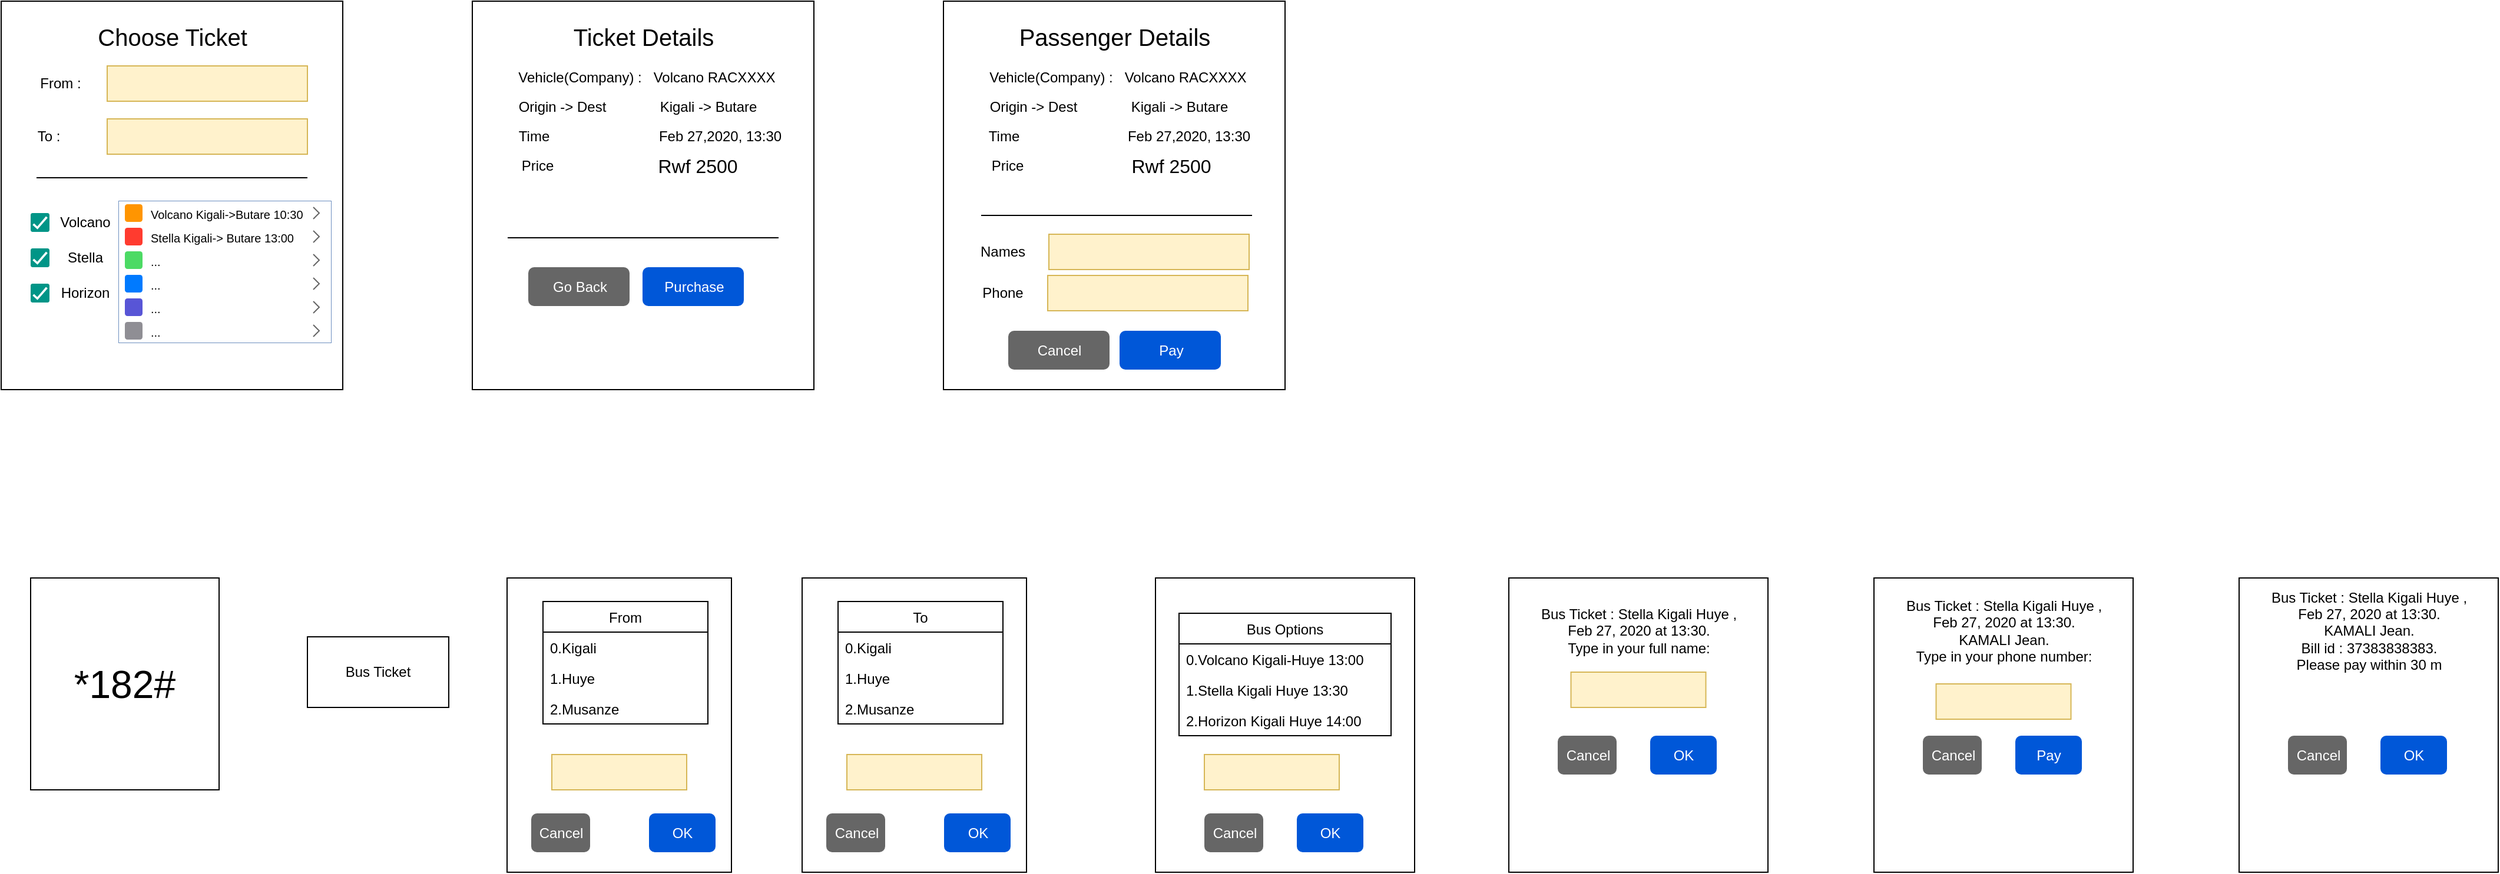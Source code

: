 <mxfile version="12.6.2" type="github">
  <diagram id="mRv1oApL9GqqJDqWDolJ" name="Page-1">
    <mxGraphModel dx="1038" dy="609" grid="1" gridSize="10" guides="1" tooltips="1" connect="1" arrows="1" fold="1" page="1" pageScale="1" pageWidth="3300" pageHeight="4681" math="0" shadow="0">
      <root>
        <mxCell id="0"/>
        <mxCell id="1" parent="0"/>
        <mxCell id="lNPg05Z-FwE8nWvxI-h8-1" value="" style="rounded=0;whiteSpace=wrap;html=1;" parent="1" vertex="1">
          <mxGeometry x="30" y="30" width="290" height="330" as="geometry"/>
        </mxCell>
        <mxCell id="lNPg05Z-FwE8nWvxI-h8-2" value="&lt;font style=&quot;font-size: 20px&quot;&gt;Choose Ticket&lt;/font&gt;" style="text;html=1;resizable=0;autosize=1;align=center;verticalAlign=middle;points=[];fillColor=none;strokeColor=none;rounded=0;" parent="1" vertex="1">
          <mxGeometry x="105" y="50" width="140" height="20" as="geometry"/>
        </mxCell>
        <mxCell id="lNPg05Z-FwE8nWvxI-h8-3" value="From : " style="text;html=1;resizable=0;autosize=1;align=center;verticalAlign=middle;points=[];fillColor=none;strokeColor=none;rounded=0;" parent="1" vertex="1">
          <mxGeometry x="55" y="90" width="50" height="20" as="geometry"/>
        </mxCell>
        <mxCell id="lNPg05Z-FwE8nWvxI-h8-4" value="To : " style="text;html=1;resizable=0;autosize=1;align=center;verticalAlign=middle;points=[];fillColor=none;strokeColor=none;rounded=0;" parent="1" vertex="1">
          <mxGeometry x="55" y="135" width="30" height="20" as="geometry"/>
        </mxCell>
        <mxCell id="lNPg05Z-FwE8nWvxI-h8-5" value="" style="rounded=0;whiteSpace=wrap;html=1;fillColor=#fff2cc;strokeColor=#d6b656;" parent="1" vertex="1">
          <mxGeometry x="120" y="85" width="170" height="30" as="geometry"/>
        </mxCell>
        <mxCell id="lNPg05Z-FwE8nWvxI-h8-6" value="" style="rounded=0;whiteSpace=wrap;html=1;fillColor=#fff2cc;strokeColor=#d6b656;" parent="1" vertex="1">
          <mxGeometry x="120" y="130" width="170" height="30" as="geometry"/>
        </mxCell>
        <mxCell id="lNPg05Z-FwE8nWvxI-h8-7" value="" style="endArrow=none;html=1;" parent="1" edge="1">
          <mxGeometry width="50" height="50" relative="1" as="geometry">
            <mxPoint x="60" y="180" as="sourcePoint"/>
            <mxPoint x="290" y="180" as="targetPoint"/>
          </mxGeometry>
        </mxCell>
        <mxCell id="lNPg05Z-FwE8nWvxI-h8-8" value="" style="dashed=0;labelPosition=right;align=left;shape=mxgraph.gmdl.checkbox;strokeColor=none;fillColor=#009587;strokeWidth=2;aspect=fixed;" parent="1" vertex="1">
          <mxGeometry x="55" y="210" width="16" height="16" as="geometry"/>
        </mxCell>
        <mxCell id="lNPg05Z-FwE8nWvxI-h8-9" value="" style="dashed=0;labelPosition=right;align=left;shape=mxgraph.gmdl.checkbox;strokeColor=none;fillColor=#009587;strokeWidth=2;aspect=fixed;" parent="1" vertex="1">
          <mxGeometry x="55" y="240" width="16" height="16" as="geometry"/>
        </mxCell>
        <mxCell id="lNPg05Z-FwE8nWvxI-h8-10" value="" style="dashed=0;labelPosition=right;align=left;shape=mxgraph.gmdl.checkbox;strokeColor=none;fillColor=#009587;strokeWidth=2;aspect=fixed;" parent="1" vertex="1">
          <mxGeometry x="55" y="270" width="16" height="16" as="geometry"/>
        </mxCell>
        <mxCell id="lNPg05Z-FwE8nWvxI-h8-11" value="Volcano" style="text;html=1;resizable=0;autosize=1;align=center;verticalAlign=middle;points=[];fillColor=none;strokeColor=none;rounded=0;" parent="1" vertex="1">
          <mxGeometry x="71" y="208" width="60" height="20" as="geometry"/>
        </mxCell>
        <mxCell id="lNPg05Z-FwE8nWvxI-h8-12" value="Stella" style="text;html=1;resizable=0;autosize=1;align=center;verticalAlign=middle;points=[];fillColor=none;strokeColor=none;rounded=0;" parent="1" vertex="1">
          <mxGeometry x="81" y="238" width="40" height="20" as="geometry"/>
        </mxCell>
        <mxCell id="lNPg05Z-FwE8nWvxI-h8-13" value="Horizon" style="text;html=1;resizable=0;autosize=1;align=center;verticalAlign=middle;points=[];fillColor=none;strokeColor=none;rounded=0;" parent="1" vertex="1">
          <mxGeometry x="71" y="268" width="60" height="20" as="geometry"/>
        </mxCell>
        <mxCell id="lNPg05Z-FwE8nWvxI-h8-21" value="" style="shape=rect;strokeColor=#6c8ebf;fillColor=#dae8fc;shadow=0;" parent="1" vertex="1">
          <mxGeometry x="130" y="200" width="180" height="120" as="geometry"/>
        </mxCell>
        <mxCell id="lNPg05Z-FwE8nWvxI-h8-22" value="Volcano Kigali-&gt;Butare 10:30" style="shape=rect;strokeColor=none;fontSize=10;fontColor=#000000;resizeWidth=1;align=left;spacingLeft=25;spacingTop=2;" parent="lNPg05Z-FwE8nWvxI-h8-21" vertex="1">
          <mxGeometry width="180" height="20" relative="1" as="geometry"/>
        </mxCell>
        <mxCell id="lNPg05Z-FwE8nWvxI-h8-23" value="" style="shape=rect;rounded=1;rSize=3;strokeColor=none;fillColor=#FF9501;" parent="lNPg05Z-FwE8nWvxI-h8-22" vertex="1">
          <mxGeometry y="0.5" width="15" height="15" relative="1" as="geometry">
            <mxPoint x="5" y="-7.5" as="offset"/>
          </mxGeometry>
        </mxCell>
        <mxCell id="lNPg05Z-FwE8nWvxI-h8-24" value="" style="shape=mxgraph.ios7.misc.right;strokeColor=#666666;" parent="lNPg05Z-FwE8nWvxI-h8-22" vertex="1">
          <mxGeometry x="1" y="0.5" width="5" height="10" relative="1" as="geometry">
            <mxPoint x="-15" y="-5" as="offset"/>
          </mxGeometry>
        </mxCell>
        <mxCell id="lNPg05Z-FwE8nWvxI-h8-25" value="Stella Kigali-&gt; Butare 13:00" style="shape=rect;strokeColor=none;fontSize=10;fontColor=#000000;resizeWidth=1;align=left;spacingLeft=25;spacingTop=2;" parent="lNPg05Z-FwE8nWvxI-h8-21" vertex="1">
          <mxGeometry width="180" height="20" relative="1" as="geometry">
            <mxPoint y="20" as="offset"/>
          </mxGeometry>
        </mxCell>
        <mxCell id="lNPg05Z-FwE8nWvxI-h8-26" value="" style="shape=rect;rounded=1;rSize=3;strokeColor=none;fillColor=#FF3B2F;" parent="lNPg05Z-FwE8nWvxI-h8-25" vertex="1">
          <mxGeometry y="0.5" width="15" height="15" relative="1" as="geometry">
            <mxPoint x="5" y="-7.5" as="offset"/>
          </mxGeometry>
        </mxCell>
        <mxCell id="lNPg05Z-FwE8nWvxI-h8-27" value="" style="shape=mxgraph.ios7.misc.right;strokeColor=#666666;" parent="lNPg05Z-FwE8nWvxI-h8-25" vertex="1">
          <mxGeometry x="1" y="0.5" width="5" height="10" relative="1" as="geometry">
            <mxPoint x="-15" y="-5" as="offset"/>
          </mxGeometry>
        </mxCell>
        <mxCell id="lNPg05Z-FwE8nWvxI-h8-28" value="..." style="shape=rect;strokeColor=none;fontSize=10;fontColor=#000000;resizeWidth=1;align=left;spacingLeft=25;spacingTop=2;" parent="lNPg05Z-FwE8nWvxI-h8-21" vertex="1">
          <mxGeometry width="180" height="20" relative="1" as="geometry">
            <mxPoint y="40" as="offset"/>
          </mxGeometry>
        </mxCell>
        <mxCell id="lNPg05Z-FwE8nWvxI-h8-29" value="" style="shape=rect;rounded=1;rSize=3;strokeColor=none;fillColor=#4CDA64;" parent="lNPg05Z-FwE8nWvxI-h8-28" vertex="1">
          <mxGeometry y="0.5" width="15" height="15" relative="1" as="geometry">
            <mxPoint x="5" y="-7.5" as="offset"/>
          </mxGeometry>
        </mxCell>
        <mxCell id="lNPg05Z-FwE8nWvxI-h8-30" value="" style="shape=mxgraph.ios7.misc.right;strokeColor=#666666;" parent="lNPg05Z-FwE8nWvxI-h8-28" vertex="1">
          <mxGeometry x="1" y="0.5" width="5" height="10" relative="1" as="geometry">
            <mxPoint x="-15" y="-5" as="offset"/>
          </mxGeometry>
        </mxCell>
        <mxCell id="lNPg05Z-FwE8nWvxI-h8-31" value="..." style="shape=rect;strokeColor=none;fontSize=10;fontColor=#000000;resizeWidth=1;align=left;spacingLeft=25;spacingTop=2;" parent="lNPg05Z-FwE8nWvxI-h8-21" vertex="1">
          <mxGeometry width="180" height="20" relative="1" as="geometry">
            <mxPoint y="60" as="offset"/>
          </mxGeometry>
        </mxCell>
        <mxCell id="lNPg05Z-FwE8nWvxI-h8-32" value="" style="shape=rect;rounded=1;rSize=3;strokeColor=none;fillColor=#007AFF;" parent="lNPg05Z-FwE8nWvxI-h8-31" vertex="1">
          <mxGeometry y="0.5" width="15" height="15" relative="1" as="geometry">
            <mxPoint x="5" y="-7.5" as="offset"/>
          </mxGeometry>
        </mxCell>
        <mxCell id="lNPg05Z-FwE8nWvxI-h8-33" value="" style="shape=mxgraph.ios7.misc.right;strokeColor=#666666;" parent="lNPg05Z-FwE8nWvxI-h8-31" vertex="1">
          <mxGeometry x="1" y="0.5" width="5" height="10" relative="1" as="geometry">
            <mxPoint x="-15" y="-5" as="offset"/>
          </mxGeometry>
        </mxCell>
        <mxCell id="lNPg05Z-FwE8nWvxI-h8-34" value="..." style="shape=rect;strokeColor=none;fontSize=10;fontColor=#000000;resizeWidth=1;align=left;spacingLeft=25;spacingTop=2;" parent="lNPg05Z-FwE8nWvxI-h8-21" vertex="1">
          <mxGeometry width="180" height="20" relative="1" as="geometry">
            <mxPoint y="80" as="offset"/>
          </mxGeometry>
        </mxCell>
        <mxCell id="lNPg05Z-FwE8nWvxI-h8-35" value="" style="shape=rect;rounded=1;rSize=3;strokeColor=none;fillColor=#5855D6;" parent="lNPg05Z-FwE8nWvxI-h8-34" vertex="1">
          <mxGeometry y="0.5" width="15" height="15" relative="1" as="geometry">
            <mxPoint x="5" y="-7.5" as="offset"/>
          </mxGeometry>
        </mxCell>
        <mxCell id="lNPg05Z-FwE8nWvxI-h8-36" value="" style="shape=mxgraph.ios7.misc.right;strokeColor=#666666;" parent="lNPg05Z-FwE8nWvxI-h8-34" vertex="1">
          <mxGeometry x="1" y="0.5" width="5" height="10" relative="1" as="geometry">
            <mxPoint x="-15" y="-5" as="offset"/>
          </mxGeometry>
        </mxCell>
        <mxCell id="lNPg05Z-FwE8nWvxI-h8-37" value="..." style="shape=rect;strokeColor=none;fontSize=10;fontColor=#000000;resizeWidth=1;align=left;spacingLeft=25;spacingTop=2;" parent="lNPg05Z-FwE8nWvxI-h8-21" vertex="1">
          <mxGeometry width="180" height="20" relative="1" as="geometry">
            <mxPoint y="100" as="offset"/>
          </mxGeometry>
        </mxCell>
        <mxCell id="lNPg05Z-FwE8nWvxI-h8-38" value="" style="shape=rect;rounded=1;rSize=3;strokeColor=none;fillColor=#8F8E94;" parent="lNPg05Z-FwE8nWvxI-h8-37" vertex="1">
          <mxGeometry y="0.5" width="15" height="15" relative="1" as="geometry">
            <mxPoint x="5" y="-7.5" as="offset"/>
          </mxGeometry>
        </mxCell>
        <mxCell id="lNPg05Z-FwE8nWvxI-h8-39" value="" style="shape=mxgraph.ios7.misc.right;strokeColor=#666666;" parent="lNPg05Z-FwE8nWvxI-h8-37" vertex="1">
          <mxGeometry x="1" y="0.5" width="5" height="10" relative="1" as="geometry">
            <mxPoint x="-15" y="-5" as="offset"/>
          </mxGeometry>
        </mxCell>
        <mxCell id="z6ciGfWp9YnBP6KKBopy-1" value="" style="rounded=0;whiteSpace=wrap;html=1;" vertex="1" parent="1">
          <mxGeometry x="430" y="30" width="290" height="330" as="geometry"/>
        </mxCell>
        <mxCell id="z6ciGfWp9YnBP6KKBopy-2" value="&lt;font style=&quot;font-size: 20px&quot;&gt;Ticket Details&lt;/font&gt;" style="text;html=1;resizable=0;autosize=1;align=center;verticalAlign=middle;points=[];fillColor=none;strokeColor=none;rounded=0;strokeWidth=8;" vertex="1" parent="1">
          <mxGeometry x="510" y="50" width="130" height="20" as="geometry"/>
        </mxCell>
        <mxCell id="z6ciGfWp9YnBP6KKBopy-7" value="" style="endArrow=none;html=1;" edge="1" parent="1">
          <mxGeometry width="50" height="50" relative="1" as="geometry">
            <mxPoint x="460" y="231" as="sourcePoint"/>
            <mxPoint x="690" y="231" as="targetPoint"/>
          </mxGeometry>
        </mxCell>
        <mxCell id="z6ciGfWp9YnBP6KKBopy-33" value="Volcano RACXXXX" style="text;html=1;resizable=0;autosize=1;align=center;verticalAlign=middle;points=[];fillColor=none;strokeColor=none;rounded=0;" vertex="1" parent="1">
          <mxGeometry x="579.5" y="85" width="110" height="20" as="geometry"/>
        </mxCell>
        <mxCell id="z6ciGfWp9YnBP6KKBopy-34" value="Vehicle(Company) :" style="text;html=1;resizable=0;autosize=1;align=center;verticalAlign=middle;points=[];fillColor=none;strokeColor=none;rounded=0;" vertex="1" parent="1">
          <mxGeometry x="460.5" y="85" width="120" height="20" as="geometry"/>
        </mxCell>
        <mxCell id="z6ciGfWp9YnBP6KKBopy-35" value="Kigali -&amp;gt; Butare" style="text;html=1;resizable=0;autosize=1;align=center;verticalAlign=middle;points=[];fillColor=none;strokeColor=none;rounded=0;" vertex="1" parent="1">
          <mxGeometry x="579.5" y="110" width="100" height="20" as="geometry"/>
        </mxCell>
        <mxCell id="z6ciGfWp9YnBP6KKBopy-36" value="Origin -&amp;gt; Dest" style="text;html=1;resizable=0;autosize=1;align=center;verticalAlign=middle;points=[];fillColor=none;strokeColor=none;rounded=0;" vertex="1" parent="1">
          <mxGeometry x="460.5" y="110" width="90" height="20" as="geometry"/>
        </mxCell>
        <mxCell id="z6ciGfWp9YnBP6KKBopy-37" value="&lt;font style=&quot;font-size: 16px&quot;&gt;Rwf 2500&lt;/font&gt;" style="text;html=1;resizable=0;autosize=1;align=center;verticalAlign=middle;points=[];fillColor=none;strokeColor=none;rounded=0;" vertex="1" parent="1">
          <mxGeometry x="580.5" y="160" width="80" height="20" as="geometry"/>
        </mxCell>
        <mxCell id="z6ciGfWp9YnBP6KKBopy-38" value="Price" style="text;html=1;resizable=0;autosize=1;align=center;verticalAlign=middle;points=[];fillColor=none;strokeColor=none;rounded=0;" vertex="1" parent="1">
          <mxGeometry x="465" y="160" width="40" height="20" as="geometry"/>
        </mxCell>
        <mxCell id="z6ciGfWp9YnBP6KKBopy-40" value="Purchase" style="rounded=1;fillColor=#0057D8;align=center;strokeColor=none;html=1;fontColor=#ffffff;fontSize=12" vertex="1" parent="1">
          <mxGeometry x="574.5" y="256" width="86" height="33" as="geometry"/>
        </mxCell>
        <mxCell id="z6ciGfWp9YnBP6KKBopy-42" value="Go Back" style="rounded=1;fillColor=#666666;align=center;strokeColor=none;html=1;fontColor=#ffffff;fontSize=12" vertex="1" parent="1">
          <mxGeometry x="477.5" y="256" width="86" height="33" as="geometry"/>
        </mxCell>
        <mxCell id="z6ciGfWp9YnBP6KKBopy-43" value="" style="rounded=0;whiteSpace=wrap;html=1;" vertex="1" parent="1">
          <mxGeometry x="830" y="30" width="290" height="330" as="geometry"/>
        </mxCell>
        <mxCell id="z6ciGfWp9YnBP6KKBopy-44" value="&lt;font style=&quot;font-size: 20px&quot;&gt;Passenger Details&lt;/font&gt;" style="text;html=1;resizable=0;autosize=1;align=center;verticalAlign=middle;points=[];fillColor=none;strokeColor=none;rounded=0;strokeWidth=8;" vertex="1" parent="1">
          <mxGeometry x="885" y="50" width="180" height="20" as="geometry"/>
        </mxCell>
        <mxCell id="z6ciGfWp9YnBP6KKBopy-45" value="" style="endArrow=none;html=1;" edge="1" parent="1">
          <mxGeometry width="50" height="50" relative="1" as="geometry">
            <mxPoint x="862" y="212" as="sourcePoint"/>
            <mxPoint x="1092" y="212" as="targetPoint"/>
          </mxGeometry>
        </mxCell>
        <mxCell id="z6ciGfWp9YnBP6KKBopy-46" value="Volcano RACXXXX" style="text;html=1;resizable=0;autosize=1;align=center;verticalAlign=middle;points=[];fillColor=none;strokeColor=none;rounded=0;" vertex="1" parent="1">
          <mxGeometry x="979.5" y="85" width="110" height="20" as="geometry"/>
        </mxCell>
        <mxCell id="z6ciGfWp9YnBP6KKBopy-47" value="Vehicle(Company) :" style="text;html=1;resizable=0;autosize=1;align=center;verticalAlign=middle;points=[];fillColor=none;strokeColor=none;rounded=0;" vertex="1" parent="1">
          <mxGeometry x="860.5" y="85" width="120" height="20" as="geometry"/>
        </mxCell>
        <mxCell id="z6ciGfWp9YnBP6KKBopy-48" value="Kigali -&amp;gt; Butare" style="text;html=1;resizable=0;autosize=1;align=center;verticalAlign=middle;points=[];fillColor=none;strokeColor=none;rounded=0;" vertex="1" parent="1">
          <mxGeometry x="979.5" y="110" width="100" height="20" as="geometry"/>
        </mxCell>
        <mxCell id="z6ciGfWp9YnBP6KKBopy-49" value="Origin -&amp;gt; Dest" style="text;html=1;resizable=0;autosize=1;align=center;verticalAlign=middle;points=[];fillColor=none;strokeColor=none;rounded=0;" vertex="1" parent="1">
          <mxGeometry x="860.5" y="110" width="90" height="20" as="geometry"/>
        </mxCell>
        <mxCell id="z6ciGfWp9YnBP6KKBopy-50" value="&lt;font style=&quot;font-size: 16px&quot;&gt;Rwf 2500&lt;/font&gt;" style="text;html=1;resizable=0;autosize=1;align=center;verticalAlign=middle;points=[];fillColor=none;strokeColor=none;rounded=0;" vertex="1" parent="1">
          <mxGeometry x="982.5" y="160" width="80" height="20" as="geometry"/>
        </mxCell>
        <mxCell id="z6ciGfWp9YnBP6KKBopy-51" value="Price" style="text;html=1;resizable=0;autosize=1;align=center;verticalAlign=middle;points=[];fillColor=none;strokeColor=none;rounded=0;" vertex="1" parent="1">
          <mxGeometry x="864" y="160" width="40" height="20" as="geometry"/>
        </mxCell>
        <mxCell id="z6ciGfWp9YnBP6KKBopy-52" value="Pay" style="rounded=1;fillColor=#0057D8;align=center;strokeColor=none;html=1;fontColor=#ffffff;fontSize=12" vertex="1" parent="1">
          <mxGeometry x="979.5" y="310" width="86" height="33" as="geometry"/>
        </mxCell>
        <mxCell id="z6ciGfWp9YnBP6KKBopy-53" value="Cancel" style="rounded=1;fillColor=#666666;align=center;strokeColor=none;html=1;fontColor=#ffffff;fontSize=12" vertex="1" parent="1">
          <mxGeometry x="885" y="310" width="86" height="33" as="geometry"/>
        </mxCell>
        <mxCell id="z6ciGfWp9YnBP6KKBopy-54" value="&lt;font style=&quot;font-size: 12px&quot;&gt;Feb 27,2020, 13:30&lt;/font&gt;" style="text;html=1;resizable=0;autosize=1;align=center;verticalAlign=middle;points=[];fillColor=none;strokeColor=none;rounded=0;" vertex="1" parent="1">
          <mxGeometry x="579.5" y="135" width="120" height="20" as="geometry"/>
        </mxCell>
        <mxCell id="z6ciGfWp9YnBP6KKBopy-55" value="Time" style="text;html=1;resizable=0;autosize=1;align=center;verticalAlign=middle;points=[];fillColor=none;strokeColor=none;rounded=0;" vertex="1" parent="1">
          <mxGeometry x="462" y="135" width="40" height="20" as="geometry"/>
        </mxCell>
        <mxCell id="z6ciGfWp9YnBP6KKBopy-56" value="&lt;font style=&quot;font-size: 12px&quot;&gt;Feb 27,2020, 13:30&lt;/font&gt;" style="text;html=1;resizable=0;autosize=1;align=center;verticalAlign=middle;points=[];fillColor=none;strokeColor=none;rounded=0;" vertex="1" parent="1">
          <mxGeometry x="978" y="135" width="120" height="20" as="geometry"/>
        </mxCell>
        <mxCell id="z6ciGfWp9YnBP6KKBopy-57" value="Time" style="text;html=1;resizable=0;autosize=1;align=center;verticalAlign=middle;points=[];fillColor=none;strokeColor=none;rounded=0;" vertex="1" parent="1">
          <mxGeometry x="860.5" y="135" width="40" height="20" as="geometry"/>
        </mxCell>
        <mxCell id="z6ciGfWp9YnBP6KKBopy-58" value="Names" style="text;html=1;resizable=0;autosize=1;align=center;verticalAlign=middle;points=[];fillColor=none;strokeColor=none;rounded=0;" vertex="1" parent="1">
          <mxGeometry x="854.5" y="233" width="50" height="20" as="geometry"/>
        </mxCell>
        <mxCell id="z6ciGfWp9YnBP6KKBopy-59" value="Phone" style="text;html=1;resizable=0;autosize=1;align=center;verticalAlign=middle;points=[];fillColor=none;strokeColor=none;rounded=0;" vertex="1" parent="1">
          <mxGeometry x="854.5" y="268" width="50" height="20" as="geometry"/>
        </mxCell>
        <mxCell id="z6ciGfWp9YnBP6KKBopy-60" value="" style="rounded=0;whiteSpace=wrap;html=1;fillColor=#fff2cc;strokeColor=#d6b656;" vertex="1" parent="1">
          <mxGeometry x="919.5" y="228" width="170" height="30" as="geometry"/>
        </mxCell>
        <mxCell id="z6ciGfWp9YnBP6KKBopy-61" value="" style="rounded=0;whiteSpace=wrap;html=1;fillColor=#fff2cc;strokeColor=#d6b656;" vertex="1" parent="1">
          <mxGeometry x="918.5" y="263" width="170" height="30" as="geometry"/>
        </mxCell>
        <mxCell id="z6ciGfWp9YnBP6KKBopy-65" value="&lt;font style=&quot;font-size: 33px&quot;&gt;*182#&lt;/font&gt;" style="rounded=0;whiteSpace=wrap;html=1;strokeWidth=1;fillColor=#FFFFFF;strokeColor=#000000;" vertex="1" parent="1">
          <mxGeometry x="55" y="520" width="160" height="180" as="geometry"/>
        </mxCell>
        <mxCell id="z6ciGfWp9YnBP6KKBopy-66" value="Bus Ticket" style="rounded=0;whiteSpace=wrap;html=1;strokeColor=#000000;strokeWidth=1;fillColor=#FFFFFF;" vertex="1" parent="1">
          <mxGeometry x="290" y="570" width="120" height="60" as="geometry"/>
        </mxCell>
        <mxCell id="z6ciGfWp9YnBP6KKBopy-67" value="" style="rounded=0;whiteSpace=wrap;html=1;strokeColor=#000000;strokeWidth=1;fillColor=#FFFFFF;" vertex="1" parent="1">
          <mxGeometry x="459.5" y="520" width="190.5" height="250" as="geometry"/>
        </mxCell>
        <mxCell id="z6ciGfWp9YnBP6KKBopy-70" value="From" style="swimlane;fontStyle=0;childLayout=stackLayout;horizontal=1;startSize=26;fillColor=none;horizontalStack=0;resizeParent=1;resizeParentMax=0;resizeLast=0;collapsible=1;marginBottom=0;strokeColor=#000000;strokeWidth=1;" vertex="1" parent="1">
          <mxGeometry x="490" y="540" width="140" height="104" as="geometry">
            <mxRectangle x="720" y="540" width="60" height="26" as="alternateBounds"/>
          </mxGeometry>
        </mxCell>
        <mxCell id="z6ciGfWp9YnBP6KKBopy-71" value="0.Kigali" style="text;strokeColor=none;fillColor=none;align=left;verticalAlign=top;spacingLeft=4;spacingRight=4;overflow=hidden;rotatable=0;points=[[0,0.5],[1,0.5]];portConstraint=eastwest;" vertex="1" parent="z6ciGfWp9YnBP6KKBopy-70">
          <mxGeometry y="26" width="140" height="26" as="geometry"/>
        </mxCell>
        <mxCell id="z6ciGfWp9YnBP6KKBopy-72" value="1.Huye&#xa;" style="text;strokeColor=none;fillColor=none;align=left;verticalAlign=top;spacingLeft=4;spacingRight=4;overflow=hidden;rotatable=0;points=[[0,0.5],[1,0.5]];portConstraint=eastwest;" vertex="1" parent="z6ciGfWp9YnBP6KKBopy-70">
          <mxGeometry y="52" width="140" height="26" as="geometry"/>
        </mxCell>
        <mxCell id="z6ciGfWp9YnBP6KKBopy-73" value="2.Musanze" style="text;strokeColor=none;fillColor=none;align=left;verticalAlign=top;spacingLeft=4;spacingRight=4;overflow=hidden;rotatable=0;points=[[0,0.5],[1,0.5]];portConstraint=eastwest;" vertex="1" parent="z6ciGfWp9YnBP6KKBopy-70">
          <mxGeometry y="78" width="140" height="26" as="geometry"/>
        </mxCell>
        <mxCell id="z6ciGfWp9YnBP6KKBopy-75" value="" style="rounded=0;whiteSpace=wrap;html=1;fillColor=#fff2cc;strokeColor=#d6b656;" vertex="1" parent="1">
          <mxGeometry x="497.5" y="670" width="114.5" height="30" as="geometry"/>
        </mxCell>
        <mxCell id="z6ciGfWp9YnBP6KKBopy-79" value="OK" style="rounded=1;fillColor=#0057D8;align=center;strokeColor=none;html=1;fontColor=#ffffff;fontSize=12" vertex="1" parent="1">
          <mxGeometry x="580" y="720" width="56.5" height="33" as="geometry"/>
        </mxCell>
        <mxCell id="z6ciGfWp9YnBP6KKBopy-80" value="Cancel" style="rounded=1;fillColor=#666666;align=center;strokeColor=none;html=1;fontColor=#ffffff;fontSize=12" vertex="1" parent="1">
          <mxGeometry x="480" y="720" width="50" height="33" as="geometry"/>
        </mxCell>
        <mxCell id="z6ciGfWp9YnBP6KKBopy-81" value="" style="rounded=0;whiteSpace=wrap;html=1;strokeColor=#000000;strokeWidth=1;fillColor=#FFFFFF;" vertex="1" parent="1">
          <mxGeometry x="710" y="520" width="190.5" height="250" as="geometry"/>
        </mxCell>
        <mxCell id="z6ciGfWp9YnBP6KKBopy-82" value="To" style="swimlane;fontStyle=0;childLayout=stackLayout;horizontal=1;startSize=26;fillColor=none;horizontalStack=0;resizeParent=1;resizeParentMax=0;resizeLast=0;collapsible=1;marginBottom=0;strokeColor=#000000;strokeWidth=1;" vertex="1" parent="1">
          <mxGeometry x="740.5" y="540" width="140" height="104" as="geometry">
            <mxRectangle x="720" y="540" width="60" height="26" as="alternateBounds"/>
          </mxGeometry>
        </mxCell>
        <mxCell id="z6ciGfWp9YnBP6KKBopy-83" value="0.Kigali" style="text;strokeColor=none;fillColor=none;align=left;verticalAlign=top;spacingLeft=4;spacingRight=4;overflow=hidden;rotatable=0;points=[[0,0.5],[1,0.5]];portConstraint=eastwest;" vertex="1" parent="z6ciGfWp9YnBP6KKBopy-82">
          <mxGeometry y="26" width="140" height="26" as="geometry"/>
        </mxCell>
        <mxCell id="z6ciGfWp9YnBP6KKBopy-84" value="1.Huye&#xa;" style="text;strokeColor=none;fillColor=none;align=left;verticalAlign=top;spacingLeft=4;spacingRight=4;overflow=hidden;rotatable=0;points=[[0,0.5],[1,0.5]];portConstraint=eastwest;" vertex="1" parent="z6ciGfWp9YnBP6KKBopy-82">
          <mxGeometry y="52" width="140" height="26" as="geometry"/>
        </mxCell>
        <mxCell id="z6ciGfWp9YnBP6KKBopy-85" value="2.Musanze" style="text;strokeColor=none;fillColor=none;align=left;verticalAlign=top;spacingLeft=4;spacingRight=4;overflow=hidden;rotatable=0;points=[[0,0.5],[1,0.5]];portConstraint=eastwest;" vertex="1" parent="z6ciGfWp9YnBP6KKBopy-82">
          <mxGeometry y="78" width="140" height="26" as="geometry"/>
        </mxCell>
        <mxCell id="z6ciGfWp9YnBP6KKBopy-86" value="" style="rounded=0;whiteSpace=wrap;html=1;fillColor=#fff2cc;strokeColor=#d6b656;" vertex="1" parent="1">
          <mxGeometry x="748" y="670" width="114.5" height="30" as="geometry"/>
        </mxCell>
        <mxCell id="z6ciGfWp9YnBP6KKBopy-87" value="OK" style="rounded=1;fillColor=#0057D8;align=center;strokeColor=none;html=1;fontColor=#ffffff;fontSize=12" vertex="1" parent="1">
          <mxGeometry x="830.5" y="720" width="56.5" height="33" as="geometry"/>
        </mxCell>
        <mxCell id="z6ciGfWp9YnBP6KKBopy-88" value="Cancel" style="rounded=1;fillColor=#666666;align=center;strokeColor=none;html=1;fontColor=#ffffff;fontSize=12" vertex="1" parent="1">
          <mxGeometry x="730.5" y="720" width="50" height="33" as="geometry"/>
        </mxCell>
        <mxCell id="z6ciGfWp9YnBP6KKBopy-89" value="" style="rounded=0;whiteSpace=wrap;html=1;strokeColor=#000000;strokeWidth=1;fillColor=#FFFFFF;" vertex="1" parent="1">
          <mxGeometry x="1010" y="520" width="220" height="250" as="geometry"/>
        </mxCell>
        <mxCell id="z6ciGfWp9YnBP6KKBopy-90" value="Bus Options" style="swimlane;fontStyle=0;childLayout=stackLayout;horizontal=1;startSize=26;fillColor=none;horizontalStack=0;resizeParent=1;resizeParentMax=0;resizeLast=0;collapsible=1;marginBottom=0;strokeColor=#000000;strokeWidth=1;" vertex="1" parent="1">
          <mxGeometry x="1030" y="550" width="180" height="104" as="geometry">
            <mxRectangle x="720" y="540" width="60" height="26" as="alternateBounds"/>
          </mxGeometry>
        </mxCell>
        <mxCell id="z6ciGfWp9YnBP6KKBopy-91" value="0.Volcano Kigali-Huye 13:00" style="text;strokeColor=none;fillColor=none;align=left;verticalAlign=top;spacingLeft=4;spacingRight=4;overflow=hidden;rotatable=0;points=[[0,0.5],[1,0.5]];portConstraint=eastwest;" vertex="1" parent="z6ciGfWp9YnBP6KKBopy-90">
          <mxGeometry y="26" width="180" height="26" as="geometry"/>
        </mxCell>
        <mxCell id="z6ciGfWp9YnBP6KKBopy-92" value="1.Stella Kigali Huye 13:30&#xa;" style="text;strokeColor=none;fillColor=none;align=left;verticalAlign=top;spacingLeft=4;spacingRight=4;overflow=hidden;rotatable=0;points=[[0,0.5],[1,0.5]];portConstraint=eastwest;" vertex="1" parent="z6ciGfWp9YnBP6KKBopy-90">
          <mxGeometry y="52" width="180" height="26" as="geometry"/>
        </mxCell>
        <mxCell id="z6ciGfWp9YnBP6KKBopy-93" value="2.Horizon Kigali Huye 14:00" style="text;strokeColor=none;fillColor=none;align=left;verticalAlign=top;spacingLeft=4;spacingRight=4;overflow=hidden;rotatable=0;points=[[0,0.5],[1,0.5]];portConstraint=eastwest;" vertex="1" parent="z6ciGfWp9YnBP6KKBopy-90">
          <mxGeometry y="78" width="180" height="26" as="geometry"/>
        </mxCell>
        <mxCell id="z6ciGfWp9YnBP6KKBopy-94" value="" style="rounded=0;whiteSpace=wrap;html=1;fillColor=#fff2cc;strokeColor=#d6b656;" vertex="1" parent="1">
          <mxGeometry x="1051.5" y="670" width="114.5" height="30" as="geometry"/>
        </mxCell>
        <mxCell id="z6ciGfWp9YnBP6KKBopy-95" value="OK" style="rounded=1;fillColor=#0057D8;align=center;strokeColor=none;html=1;fontColor=#ffffff;fontSize=12" vertex="1" parent="1">
          <mxGeometry x="1130" y="720" width="56.5" height="33" as="geometry"/>
        </mxCell>
        <mxCell id="z6ciGfWp9YnBP6KKBopy-96" value="Cancel" style="rounded=1;fillColor=#666666;align=center;strokeColor=none;html=1;fontColor=#ffffff;fontSize=12" vertex="1" parent="1">
          <mxGeometry x="1051.5" y="720" width="50" height="33" as="geometry"/>
        </mxCell>
        <mxCell id="z6ciGfWp9YnBP6KKBopy-97" value="" style="rounded=0;whiteSpace=wrap;html=1;strokeColor=#000000;strokeWidth=1;fillColor=#FFFFFF;" vertex="1" parent="1">
          <mxGeometry x="1310" y="520" width="220" height="250" as="geometry"/>
        </mxCell>
        <mxCell id="z6ciGfWp9YnBP6KKBopy-102" value="" style="rounded=0;whiteSpace=wrap;html=1;fillColor=#fff2cc;strokeColor=#d6b656;" vertex="1" parent="1">
          <mxGeometry x="1362.75" y="600" width="114.5" height="30" as="geometry"/>
        </mxCell>
        <mxCell id="z6ciGfWp9YnBP6KKBopy-103" value="OK" style="rounded=1;fillColor=#0057D8;align=center;strokeColor=none;html=1;fontColor=#ffffff;fontSize=12" vertex="1" parent="1">
          <mxGeometry x="1430" y="654" width="56.5" height="33" as="geometry"/>
        </mxCell>
        <mxCell id="z6ciGfWp9YnBP6KKBopy-104" value="Cancel" style="rounded=1;fillColor=#666666;align=center;strokeColor=none;html=1;fontColor=#ffffff;fontSize=12" vertex="1" parent="1">
          <mxGeometry x="1351.5" y="654" width="50" height="33" as="geometry"/>
        </mxCell>
        <mxCell id="z6ciGfWp9YnBP6KKBopy-105" value="&lt;div&gt;Bus Ticket : Stella Kigali Huye ,&lt;/div&gt;&lt;div&gt; Feb 27, 2020 at 13:30.&lt;/div&gt;&lt;div&gt;Type in your full name: &lt;br&gt;&lt;/div&gt;" style="text;html=1;resizable=0;autosize=1;align=center;verticalAlign=middle;points=[];fillColor=none;strokeColor=none;rounded=0;" vertex="1" parent="1">
          <mxGeometry x="1330" y="540" width="180" height="50" as="geometry"/>
        </mxCell>
        <mxCell id="z6ciGfWp9YnBP6KKBopy-107" value="" style="rounded=0;whiteSpace=wrap;html=1;strokeColor=#000000;strokeWidth=1;fillColor=#FFFFFF;" vertex="1" parent="1">
          <mxGeometry x="1620" y="520" width="220" height="250" as="geometry"/>
        </mxCell>
        <mxCell id="z6ciGfWp9YnBP6KKBopy-108" value="" style="rounded=0;whiteSpace=wrap;html=1;fillColor=#fff2cc;strokeColor=#d6b656;" vertex="1" parent="1">
          <mxGeometry x="1672.75" y="610" width="114.5" height="30" as="geometry"/>
        </mxCell>
        <mxCell id="z6ciGfWp9YnBP6KKBopy-109" value="Pay" style="rounded=1;fillColor=#0057D8;align=center;strokeColor=none;html=1;fontColor=#ffffff;fontSize=12" vertex="1" parent="1">
          <mxGeometry x="1740" y="654" width="56.5" height="33" as="geometry"/>
        </mxCell>
        <mxCell id="z6ciGfWp9YnBP6KKBopy-110" value="Cancel" style="rounded=1;fillColor=#666666;align=center;strokeColor=none;html=1;fontColor=#ffffff;fontSize=12" vertex="1" parent="1">
          <mxGeometry x="1661.5" y="654" width="50" height="33" as="geometry"/>
        </mxCell>
        <mxCell id="z6ciGfWp9YnBP6KKBopy-111" value="&lt;div&gt;Bus Ticket : Stella Kigali Huye ,&lt;/div&gt;&lt;div&gt; Feb 27, 2020 at 13:30.&lt;/div&gt;&lt;div&gt;KAMALI Jean. &lt;br&gt;&lt;/div&gt;&lt;div&gt;Type in your phone number: &lt;br&gt;&lt;/div&gt;" style="text;html=1;resizable=0;autosize=1;align=center;verticalAlign=middle;points=[];fillColor=none;strokeColor=none;rounded=0;" vertex="1" parent="1">
          <mxGeometry x="1640" y="535" width="180" height="60" as="geometry"/>
        </mxCell>
        <mxCell id="z6ciGfWp9YnBP6KKBopy-112" value="" style="rounded=0;whiteSpace=wrap;html=1;strokeColor=#000000;strokeWidth=1;fillColor=#FFFFFF;" vertex="1" parent="1">
          <mxGeometry x="1930" y="520" width="220" height="250" as="geometry"/>
        </mxCell>
        <mxCell id="z6ciGfWp9YnBP6KKBopy-114" value="OK" style="rounded=1;fillColor=#0057D8;align=center;strokeColor=none;html=1;fontColor=#ffffff;fontSize=12" vertex="1" parent="1">
          <mxGeometry x="2050" y="654" width="56.5" height="33" as="geometry"/>
        </mxCell>
        <mxCell id="z6ciGfWp9YnBP6KKBopy-115" value="Cancel" style="rounded=1;fillColor=#666666;align=center;strokeColor=none;html=1;fontColor=#ffffff;fontSize=12" vertex="1" parent="1">
          <mxGeometry x="1971.5" y="654" width="50" height="33" as="geometry"/>
        </mxCell>
        <mxCell id="z6ciGfWp9YnBP6KKBopy-116" value="&lt;div&gt;Bus Ticket : Stella Kigali Huye ,&lt;/div&gt;&lt;div&gt; Feb 27, 2020 at 13:30.&lt;/div&gt;&lt;div&gt;KAMALI Jean. &lt;br&gt;&lt;/div&gt;&lt;div&gt;Bill id : 37383838383.&lt;/div&gt;&lt;div&gt;Please pay within 30 m&lt;br&gt;&lt;/div&gt;" style="text;html=1;resizable=0;autosize=1;align=center;verticalAlign=middle;points=[];fillColor=none;strokeColor=none;rounded=0;" vertex="1" parent="1">
          <mxGeometry x="1950" y="525" width="180" height="80" as="geometry"/>
        </mxCell>
      </root>
    </mxGraphModel>
  </diagram>
</mxfile>

